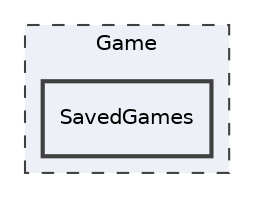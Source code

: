 digraph "Game/SavedGames"
{
 // LATEX_PDF_SIZE
  edge [fontname="Helvetica",fontsize="10",labelfontname="Helvetica",labelfontsize="10"];
  node [fontname="Helvetica",fontsize="10",shape=record];
  compound=true
  subgraph clusterdir_c33286056d2acf479cd8641ef845fec1 {
    graph [ bgcolor="#edf0f7", pencolor="grey25", style="filled,dashed,", label="Game", fontname="Helvetica", fontsize="10", URL="dir_c33286056d2acf479cd8641ef845fec1.html"]
  dir_0caffbba01d3a0d3cb98d4c5744e5f03 [shape=box, label="SavedGames", style="filled,bold,", fillcolor="#edf0f7", color="grey25", URL="dir_0caffbba01d3a0d3cb98d4c5744e5f03.html"];
  }
}
